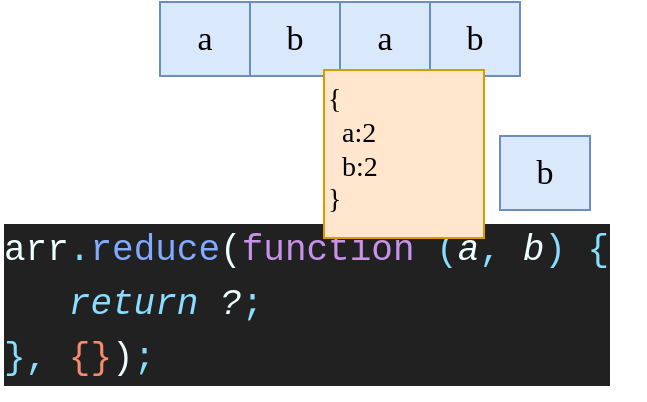 <mxfile>
    <diagram id="pPe5dnJzzwuF5N3lSt5V" name="第 1 页">
        <mxGraphModel dx="607" dy="445" grid="0" gridSize="10" guides="1" tooltips="1" connect="1" arrows="1" fold="1" page="1" pageScale="1" pageWidth="827" pageHeight="1169" math="0" shadow="0">
            <root>
                <mxCell id="0"/>
                <mxCell id="1" parent="0"/>
                <mxCell id="2" value="a" style="rounded=0;whiteSpace=wrap;html=1;fillColor=#dae8fc;strokeColor=#6c8ebf;fontFamily=Roboto Mono;fontSize=17;" parent="1" vertex="1">
                    <mxGeometry x="132" y="59" width="45" height="37" as="geometry"/>
                </mxCell>
                <mxCell id="3" value="b" style="rounded=0;whiteSpace=wrap;html=1;fillColor=#dae8fc;strokeColor=#6c8ebf;fontFamily=Roboto Mono;fontSize=17;" parent="1" vertex="1">
                    <mxGeometry x="177" y="59" width="45" height="37" as="geometry"/>
                </mxCell>
                <mxCell id="4" value="a" style="rounded=0;whiteSpace=wrap;html=1;fillColor=#dae8fc;strokeColor=#6c8ebf;fontFamily=Roboto Mono;fontSize=17;" parent="1" vertex="1">
                    <mxGeometry x="222" y="59" width="45" height="37" as="geometry"/>
                </mxCell>
                <mxCell id="5" value="b" style="rounded=0;whiteSpace=wrap;html=1;fillColor=#dae8fc;strokeColor=#6c8ebf;fontFamily=Roboto Mono;fontSize=17;" parent="1" vertex="1">
                    <mxGeometry x="267" y="59" width="45" height="37" as="geometry"/>
                </mxCell>
                <mxCell id="6" value="&lt;div style=&quot;background-color: rgb(33 , 33 , 33) ; font-family: &amp;#34;roboto mono&amp;#34; , &amp;#34;menlo&amp;#34; , &amp;#34;monaco&amp;#34; , &amp;#34;courier new&amp;#34; , monospace , &amp;#34;menlo&amp;#34; , &amp;#34;monaco&amp;#34; , &amp;#34;courier new&amp;#34; , monospace ; font-weight: normal ; font-size: 18px ; line-height: 27px&quot;&gt;&lt;div style=&quot;color: rgb(238 , 255 , 255)&quot;&gt;&lt;span style=&quot;color: #eeffff&quot;&gt;arr&lt;/span&gt;&lt;span style=&quot;color: #89ddff&quot;&gt;.&lt;/span&gt;&lt;span style=&quot;color: #82aaff&quot;&gt;reduce&lt;/span&gt;&lt;span style=&quot;color: #eeffff&quot;&gt;(&lt;/span&gt;&lt;span style=&quot;color: #c792ea&quot;&gt;function&lt;/span&gt;&lt;span style=&quot;color: #eeffff&quot;&gt; &lt;/span&gt;&lt;span style=&quot;color: #89ddff&quot;&gt;(&lt;/span&gt;&lt;span style=&quot;color: #eeffff ; font-style: italic&quot;&gt;a&lt;/span&gt;&lt;span style=&quot;color: #89ddff&quot;&gt;,&lt;/span&gt;&lt;span style=&quot;color: #eeffff&quot;&gt; &lt;/span&gt;&lt;span style=&quot;color: #eeffff ; font-style: italic&quot;&gt;b&lt;/span&gt;&lt;span style=&quot;color: #89ddff&quot;&gt;)&lt;/span&gt;&lt;span style=&quot;color: #eeffff&quot;&gt; &lt;/span&gt;&lt;span style=&quot;color: #89ddff&quot;&gt;{&lt;/span&gt;&lt;/div&gt;&lt;div&gt;&lt;span style=&quot;color: #f07178&quot;&gt;&lt;/span&gt;&lt;span style=&quot;color: rgb(137 , 221 , 255) ; font-style: italic&quot;&gt;&amp;nbsp; &amp;nbsp;return&lt;/span&gt;&lt;span style=&quot;color: rgb(240 , 113 , 120)&quot;&gt;&amp;nbsp;&lt;/span&gt;&lt;font color=&quot;#eeffff&quot;&gt;&lt;i&gt;?&lt;/i&gt;&lt;/font&gt;&lt;span style=&quot;color: rgb(137 , 221 , 255)&quot;&gt;;&lt;/span&gt;&lt;/div&gt;&lt;div&gt;&lt;span style=&quot;color: rgb(137 , 221 , 255)&quot;&gt;},&lt;/span&gt;&lt;font color=&quot;#f78c6c&quot;&gt;&amp;nbsp;{}&lt;/font&gt;&lt;span style=&quot;color: rgb(238 , 255 , 255)&quot;&gt;)&lt;/span&gt;&lt;span style=&quot;color: rgb(137 , 221 , 255)&quot;&gt;;&lt;/span&gt;&lt;/div&gt;&lt;/div&gt;" style="text;whiteSpace=wrap;html=1;" parent="1" vertex="1">
                    <mxGeometry x="52.004" y="163.0" width="322" height="95" as="geometry"/>
                </mxCell>
                <mxCell id="11" value="{&lt;br&gt;&amp;nbsp; a:2&lt;br&gt;&amp;nbsp; b:2&lt;br&gt;}" style="rounded=0;whiteSpace=wrap;html=1;fillColor=#ffe6cc;strokeColor=#d79b00;fontFamily=Roboto Mono;fontSize=14;verticalAlign=top;align=left;" parent="1" vertex="1">
                    <mxGeometry x="214" y="93" width="80" height="84" as="geometry"/>
                </mxCell>
                <mxCell id="19" value="b" style="rounded=0;whiteSpace=wrap;html=1;fillColor=#dae8fc;strokeColor=#6c8ebf;fontFamily=Roboto Mono;fontSize=17;" vertex="1" parent="1">
                    <mxGeometry x="302" y="126" width="45" height="37" as="geometry"/>
                </mxCell>
            </root>
        </mxGraphModel>
    </diagram>
</mxfile>